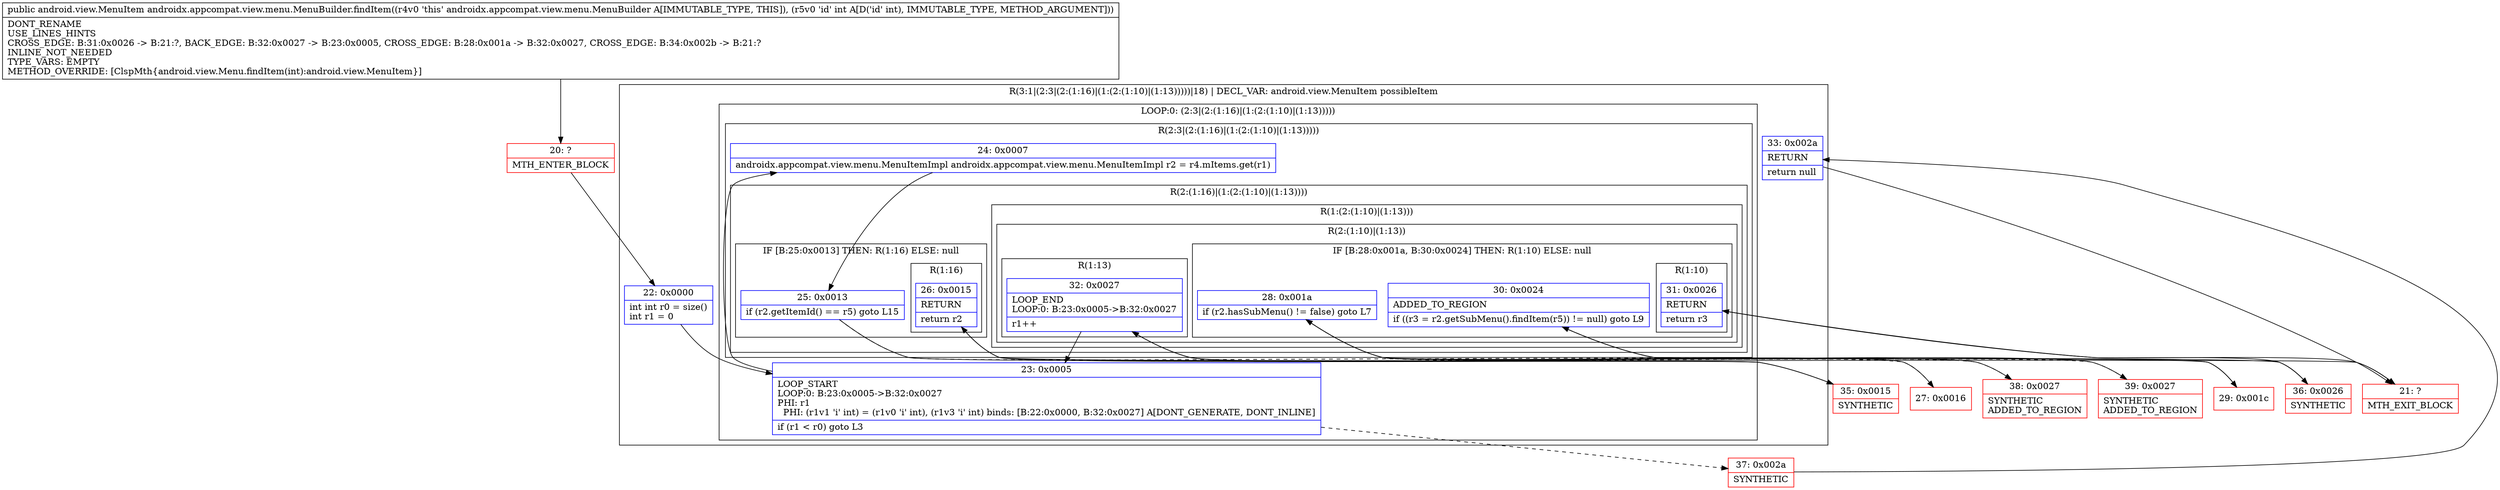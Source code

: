 digraph "CFG forandroidx.appcompat.view.menu.MenuBuilder.findItem(I)Landroid\/view\/MenuItem;" {
subgraph cluster_Region_640033197 {
label = "R(3:1|(2:3|(2:(1:16)|(1:(2:(1:10)|(1:13)))))|18) | DECL_VAR: android.view.MenuItem possibleItem\l";
node [shape=record,color=blue];
Node_22 [shape=record,label="{22\:\ 0x0000|int int r0 = size()\lint r1 = 0\l}"];
subgraph cluster_LoopRegion_1490804905 {
label = "LOOP:0: (2:3|(2:(1:16)|(1:(2:(1:10)|(1:13)))))";
node [shape=record,color=blue];
Node_23 [shape=record,label="{23\:\ 0x0005|LOOP_START\lLOOP:0: B:23:0x0005\-\>B:32:0x0027\lPHI: r1 \l  PHI: (r1v1 'i' int) = (r1v0 'i' int), (r1v3 'i' int) binds: [B:22:0x0000, B:32:0x0027] A[DONT_GENERATE, DONT_INLINE]\l|if (r1 \< r0) goto L3\l}"];
subgraph cluster_Region_968608385 {
label = "R(2:3|(2:(1:16)|(1:(2:(1:10)|(1:13)))))";
node [shape=record,color=blue];
Node_24 [shape=record,label="{24\:\ 0x0007|androidx.appcompat.view.menu.MenuItemImpl androidx.appcompat.view.menu.MenuItemImpl r2 = r4.mItems.get(r1)\l}"];
subgraph cluster_Region_586273576 {
label = "R(2:(1:16)|(1:(2:(1:10)|(1:13))))";
node [shape=record,color=blue];
subgraph cluster_IfRegion_780648274 {
label = "IF [B:25:0x0013] THEN: R(1:16) ELSE: null";
node [shape=record,color=blue];
Node_25 [shape=record,label="{25\:\ 0x0013|if (r2.getItemId() == r5) goto L15\l}"];
subgraph cluster_Region_702471299 {
label = "R(1:16)";
node [shape=record,color=blue];
Node_26 [shape=record,label="{26\:\ 0x0015|RETURN\l|return r2\l}"];
}
}
subgraph cluster_Region_1050260525 {
label = "R(1:(2:(1:10)|(1:13)))";
node [shape=record,color=blue];
subgraph cluster_Region_114679982 {
label = "R(2:(1:10)|(1:13))";
node [shape=record,color=blue];
subgraph cluster_IfRegion_2059064887 {
label = "IF [B:28:0x001a, B:30:0x0024] THEN: R(1:10) ELSE: null";
node [shape=record,color=blue];
Node_28 [shape=record,label="{28\:\ 0x001a|if (r2.hasSubMenu() != false) goto L7\l}"];
Node_30 [shape=record,label="{30\:\ 0x0024|ADDED_TO_REGION\l|if ((r3 = r2.getSubMenu().findItem(r5)) != null) goto L9\l}"];
subgraph cluster_Region_937937125 {
label = "R(1:10)";
node [shape=record,color=blue];
Node_31 [shape=record,label="{31\:\ 0x0026|RETURN\l|return r3\l}"];
}
}
subgraph cluster_Region_1194492087 {
label = "R(1:13)";
node [shape=record,color=blue];
Node_32 [shape=record,label="{32\:\ 0x0027|LOOP_END\lLOOP:0: B:23:0x0005\-\>B:32:0x0027\l|r1++\l}"];
}
}
}
}
}
}
Node_33 [shape=record,label="{33\:\ 0x002a|RETURN\l|return null\l}"];
}
Node_20 [shape=record,color=red,label="{20\:\ ?|MTH_ENTER_BLOCK\l}"];
Node_27 [shape=record,color=red,label="{27\:\ 0x0016}"];
Node_29 [shape=record,color=red,label="{29\:\ 0x001c}"];
Node_36 [shape=record,color=red,label="{36\:\ 0x0026|SYNTHETIC\l}"];
Node_21 [shape=record,color=red,label="{21\:\ ?|MTH_EXIT_BLOCK\l}"];
Node_39 [shape=record,color=red,label="{39\:\ 0x0027|SYNTHETIC\lADDED_TO_REGION\l}"];
Node_38 [shape=record,color=red,label="{38\:\ 0x0027|SYNTHETIC\lADDED_TO_REGION\l}"];
Node_35 [shape=record,color=red,label="{35\:\ 0x0015|SYNTHETIC\l}"];
Node_37 [shape=record,color=red,label="{37\:\ 0x002a|SYNTHETIC\l}"];
MethodNode[shape=record,label="{public android.view.MenuItem androidx.appcompat.view.menu.MenuBuilder.findItem((r4v0 'this' androidx.appcompat.view.menu.MenuBuilder A[IMMUTABLE_TYPE, THIS]), (r5v0 'id' int A[D('id' int), IMMUTABLE_TYPE, METHOD_ARGUMENT]))  | DONT_RENAME\lUSE_LINES_HINTS\lCROSS_EDGE: B:31:0x0026 \-\> B:21:?, BACK_EDGE: B:32:0x0027 \-\> B:23:0x0005, CROSS_EDGE: B:28:0x001a \-\> B:32:0x0027, CROSS_EDGE: B:34:0x002b \-\> B:21:?\lINLINE_NOT_NEEDED\lTYPE_VARS: EMPTY\lMETHOD_OVERRIDE: [ClspMth\{android.view.Menu.findItem(int):android.view.MenuItem\}]\l}"];
MethodNode -> Node_20;Node_22 -> Node_23;
Node_23 -> Node_24;
Node_23 -> Node_37[style=dashed];
Node_24 -> Node_25;
Node_25 -> Node_27[style=dashed];
Node_25 -> Node_35;
Node_26 -> Node_21;
Node_28 -> Node_29;
Node_28 -> Node_38[style=dashed];
Node_30 -> Node_36;
Node_30 -> Node_39[style=dashed];
Node_31 -> Node_21;
Node_32 -> Node_23;
Node_33 -> Node_21;
Node_20 -> Node_22;
Node_27 -> Node_28;
Node_29 -> Node_30;
Node_36 -> Node_31;
Node_39 -> Node_32;
Node_38 -> Node_32;
Node_35 -> Node_26;
Node_37 -> Node_33;
}

